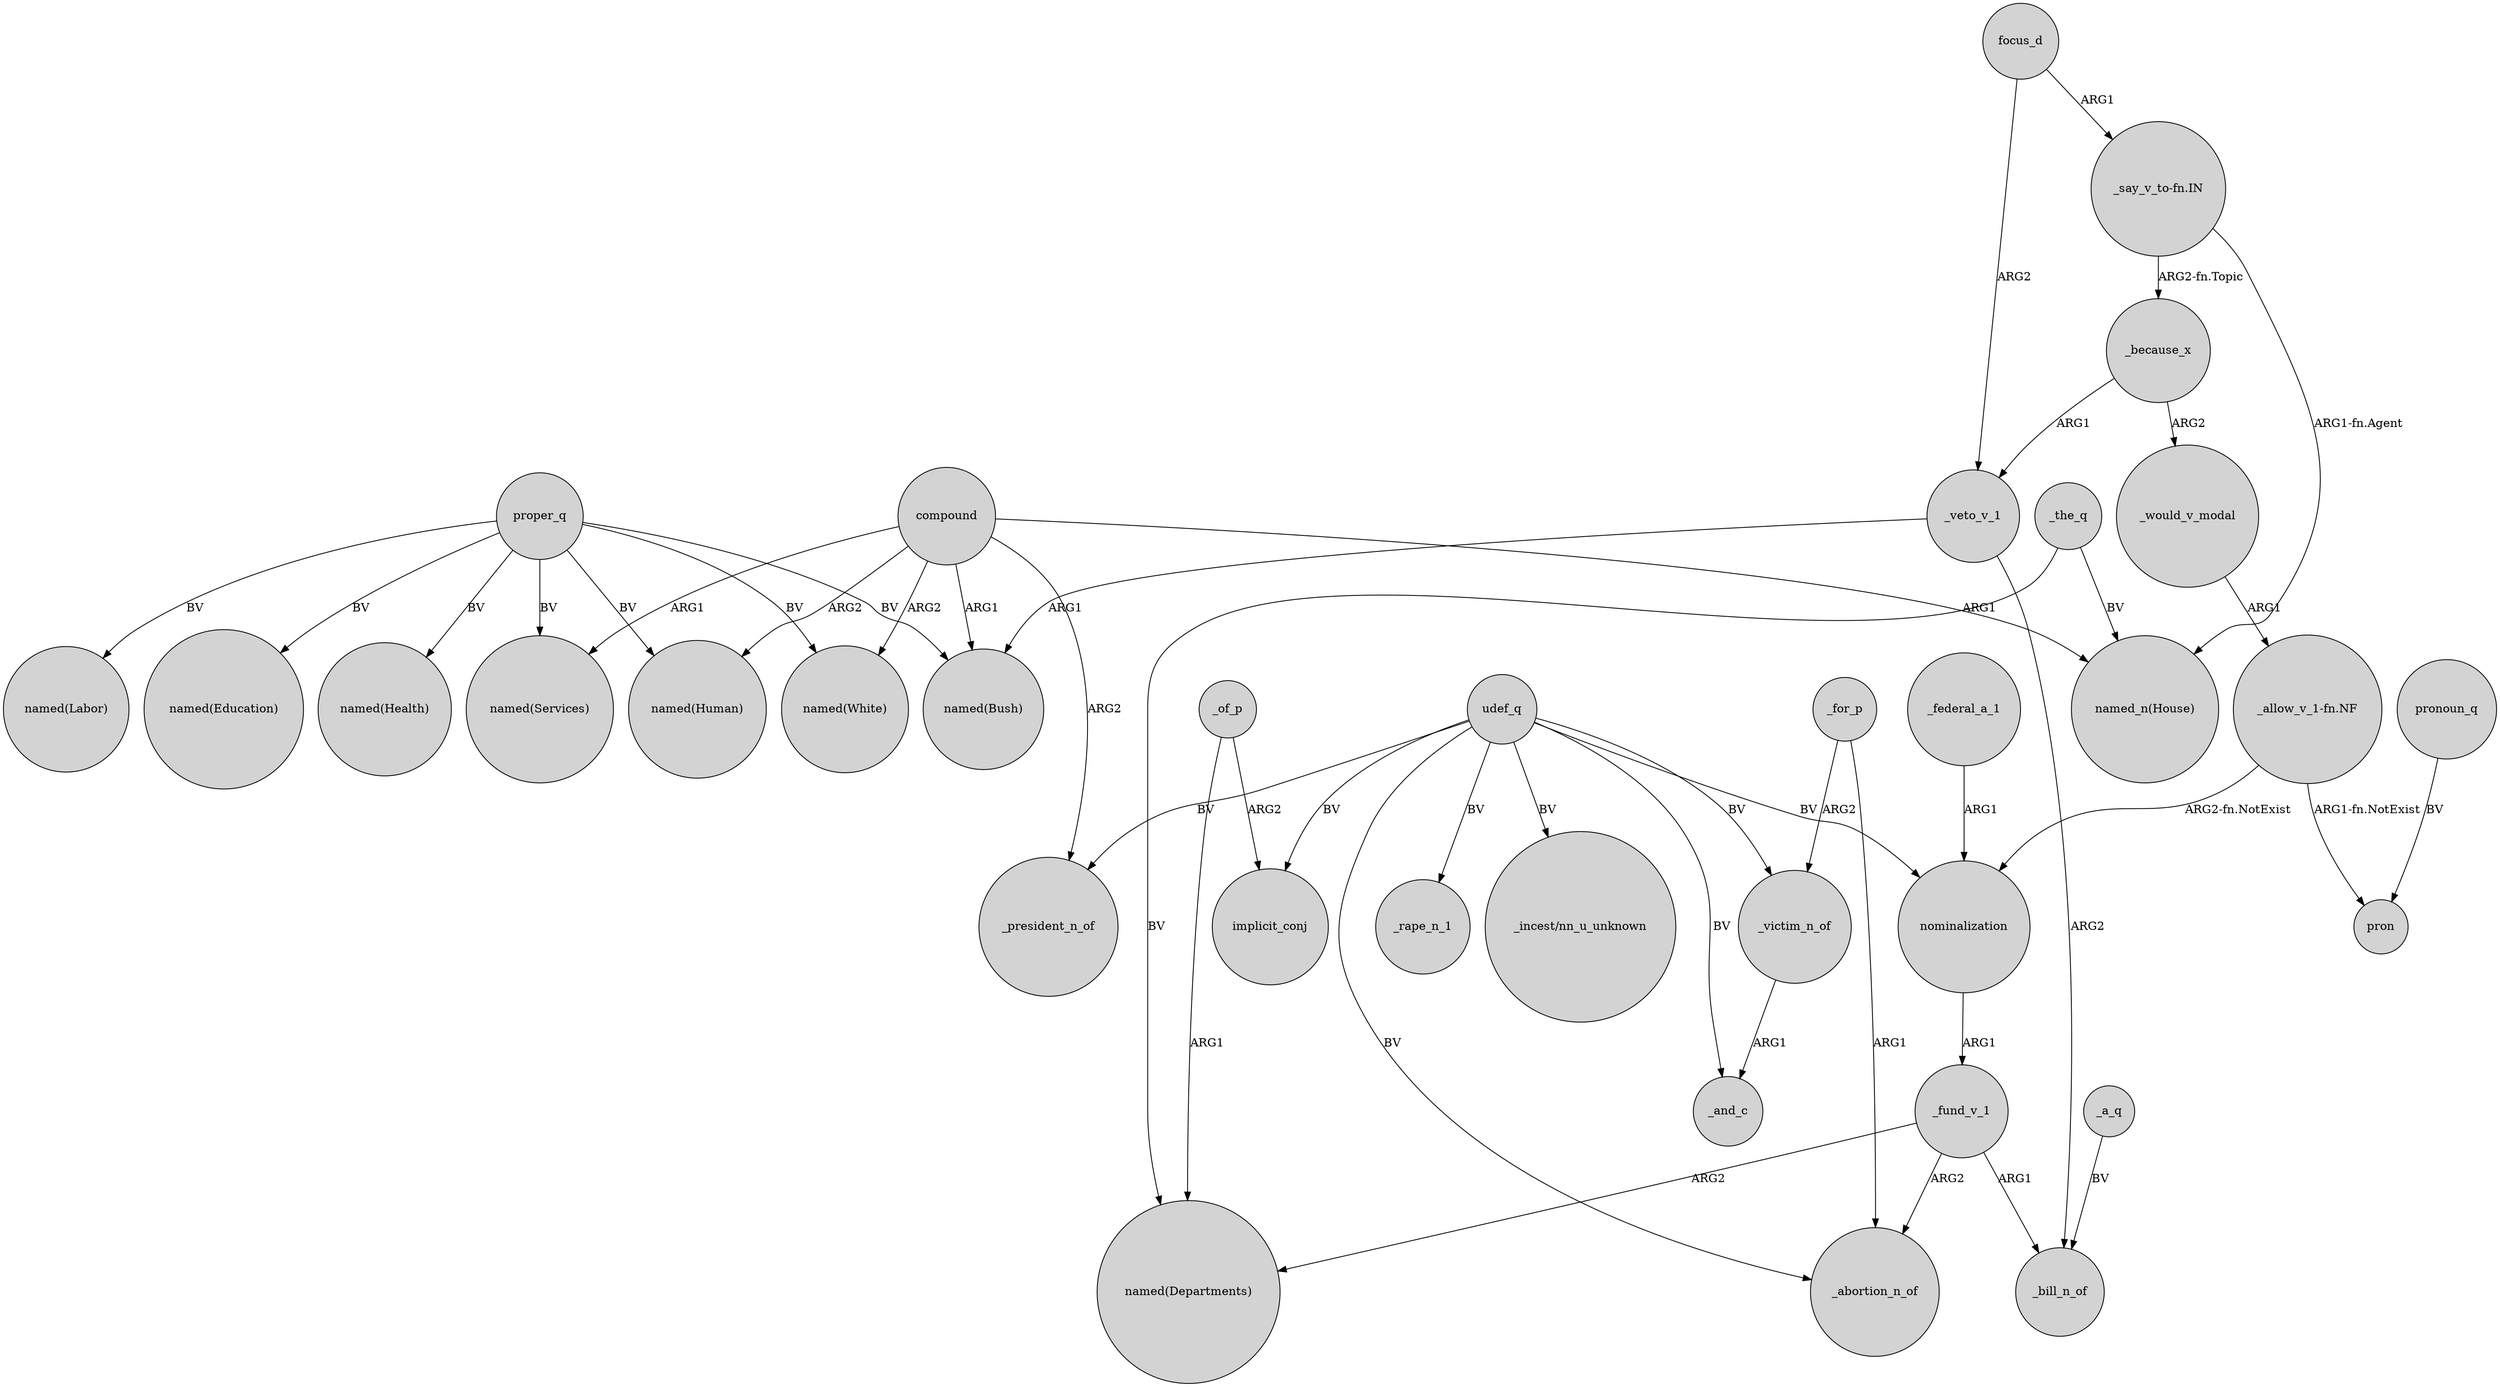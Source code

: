 digraph {
	node [shape=circle style=filled]
	compound -> "named(Human)" [label=ARG2]
	_fund_v_1 -> _abortion_n_of [label=ARG2]
	focus_d -> _veto_v_1 [label=ARG2]
	compound -> _president_n_of [label=ARG2]
	"_allow_v_1-fn.NF" -> pron [label="ARG1-fn.NotExist"]
	udef_q -> "_incest/nn_u_unknown" [label=BV]
	_a_q -> _bill_n_of [label=BV]
	nominalization -> _fund_v_1 [label=ARG1]
	compound -> "named(Services)" [label=ARG1]
	_fund_v_1 -> _bill_n_of [label=ARG1]
	"_allow_v_1-fn.NF" -> nominalization [label="ARG2-fn.NotExist"]
	udef_q -> _victim_n_of [label=BV]
	compound -> "named(White)" [label=ARG2]
	_would_v_modal -> "_allow_v_1-fn.NF" [label=ARG1]
	_fund_v_1 -> "named(Departments)" [label=ARG2]
	proper_q -> "named(Education)" [label=BV]
	proper_q -> "named(Health)" [label=BV]
	_victim_n_of -> _and_c [label=ARG1]
	proper_q -> "named(Services)" [label=BV]
	compound -> "named_n(House)" [label=ARG1]
	udef_q -> implicit_conj [label=BV]
	proper_q -> "named(Human)" [label=BV]
	_the_q -> "named_n(House)" [label=BV]
	"_say_v_to-fn.IN" -> _because_x [label="ARG2-fn.Topic"]
	_because_x -> _would_v_modal [label=ARG2]
	udef_q -> _rape_n_1 [label=BV]
	pronoun_q -> pron [label=BV]
	_of_p -> "named(Departments)" [label=ARG1]
	proper_q -> "named(White)" [label=BV]
	"_say_v_to-fn.IN" -> "named_n(House)" [label="ARG1-fn.Agent"]
	udef_q -> _president_n_of [label=BV]
	_because_x -> _veto_v_1 [label=ARG1]
	_for_p -> _abortion_n_of [label=ARG1]
	_for_p -> _victim_n_of [label=ARG2]
	proper_q -> "named(Bush)" [label=BV]
	udef_q -> nominalization [label=BV]
	_federal_a_1 -> nominalization [label=ARG1]
	_the_q -> "named(Departments)" [label=BV]
	_of_p -> implicit_conj [label=ARG2]
	udef_q -> _abortion_n_of [label=BV]
	proper_q -> "named(Labor)" [label=BV]
	udef_q -> _and_c [label=BV]
	_veto_v_1 -> _bill_n_of [label=ARG2]
	_veto_v_1 -> "named(Bush)" [label=ARG1]
	focus_d -> "_say_v_to-fn.IN" [label=ARG1]
	compound -> "named(Bush)" [label=ARG1]
}
